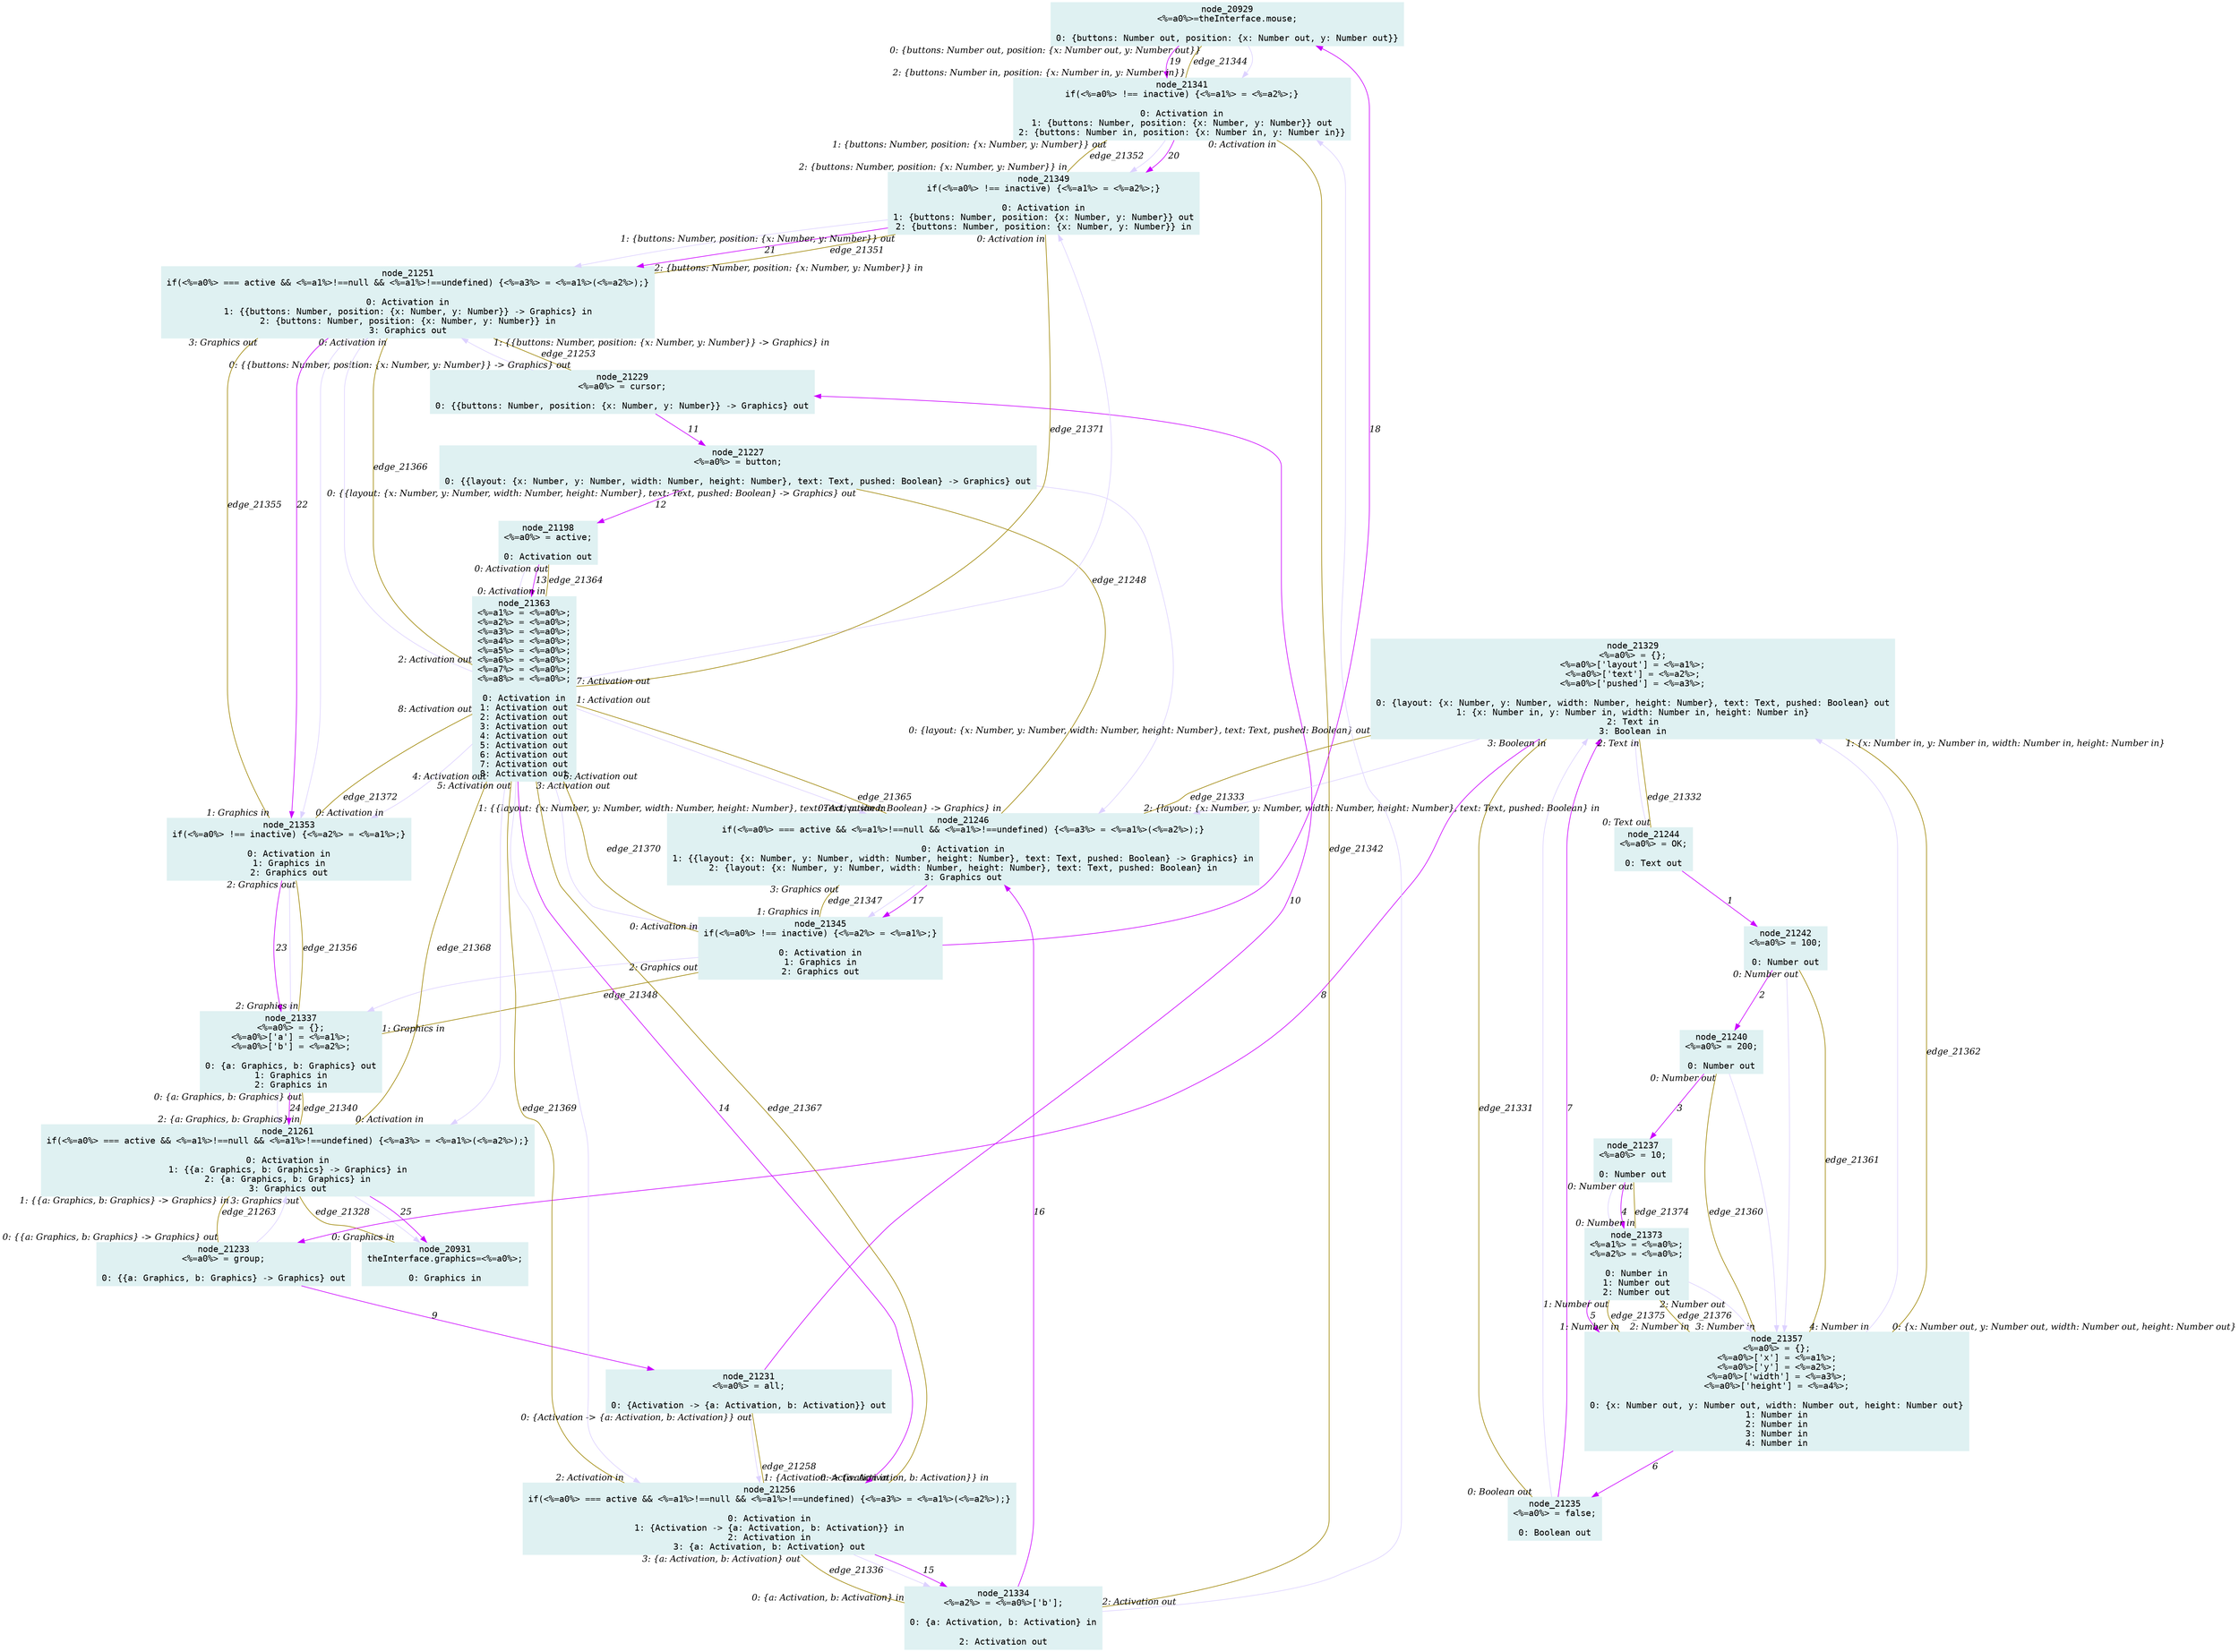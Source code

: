 digraph g{node_20929 [shape="box", style="filled", color="#dff1f2", fontname="Courier", label="node_20929
<%=a0%>=theInterface.mouse;

0: {buttons: Number out, position: {x: Number out, y: Number out}}" ]
node_20931 [shape="box", style="filled", color="#dff1f2", fontname="Courier", label="node_20931
theInterface.graphics=<%=a0%>;

0: Graphics in" ]
node_21198 [shape="box", style="filled", color="#dff1f2", fontname="Courier", label="node_21198
<%=a0%> = active;

0: Activation out" ]
node_21227 [shape="box", style="filled", color="#dff1f2", fontname="Courier", label="node_21227
<%=a0%> = button;

0: {{layout: {x: Number, y: Number, width: Number, height: Number}, text: Text, pushed: Boolean} -> Graphics} out" ]
node_21229 [shape="box", style="filled", color="#dff1f2", fontname="Courier", label="node_21229
<%=a0%> = cursor;

0: {{buttons: Number, position: {x: Number, y: Number}} -> Graphics} out" ]
node_21231 [shape="box", style="filled", color="#dff1f2", fontname="Courier", label="node_21231
<%=a0%> = all;

0: {Activation -> {a: Activation, b: Activation}} out" ]
node_21233 [shape="box", style="filled", color="#dff1f2", fontname="Courier", label="node_21233
<%=a0%> = group;

0: {{a: Graphics, b: Graphics} -> Graphics} out" ]
node_21235 [shape="box", style="filled", color="#dff1f2", fontname="Courier", label="node_21235
<%=a0%> = false;

0: Boolean out" ]
node_21237 [shape="box", style="filled", color="#dff1f2", fontname="Courier", label="node_21237
<%=a0%> = 10;

0: Number out" ]
node_21240 [shape="box", style="filled", color="#dff1f2", fontname="Courier", label="node_21240
<%=a0%> = 200;

0: Number out" ]
node_21242 [shape="box", style="filled", color="#dff1f2", fontname="Courier", label="node_21242
<%=a0%> = 100;

0: Number out" ]
node_21244 [shape="box", style="filled", color="#dff1f2", fontname="Courier", label="node_21244
<%=a0%> = OK;

0: Text out" ]
node_21246 [shape="box", style="filled", color="#dff1f2", fontname="Courier", label="node_21246
if(<%=a0%> === active && <%=a1%>!==null && <%=a1%>!==undefined) {<%=a3%> = <%=a1%>(<%=a2%>);}

0: Activation in
1: {{layout: {x: Number, y: Number, width: Number, height: Number}, text: Text, pushed: Boolean} -> Graphics} in
2: {layout: {x: Number, y: Number, width: Number, height: Number}, text: Text, pushed: Boolean} in
3: Graphics out" ]
node_21251 [shape="box", style="filled", color="#dff1f2", fontname="Courier", label="node_21251
if(<%=a0%> === active && <%=a1%>!==null && <%=a1%>!==undefined) {<%=a3%> = <%=a1%>(<%=a2%>);}

0: Activation in
1: {{buttons: Number, position: {x: Number, y: Number}} -> Graphics} in
2: {buttons: Number, position: {x: Number, y: Number}} in
3: Graphics out" ]
node_21256 [shape="box", style="filled", color="#dff1f2", fontname="Courier", label="node_21256
if(<%=a0%> === active && <%=a1%>!==null && <%=a1%>!==undefined) {<%=a3%> = <%=a1%>(<%=a2%>);}

0: Activation in
1: {Activation -> {a: Activation, b: Activation}} in
2: Activation in
3: {a: Activation, b: Activation} out" ]
node_21261 [shape="box", style="filled", color="#dff1f2", fontname="Courier", label="node_21261
if(<%=a0%> === active && <%=a1%>!==null && <%=a1%>!==undefined) {<%=a3%> = <%=a1%>(<%=a2%>);}

0: Activation in
1: {{a: Graphics, b: Graphics} -> Graphics} in
2: {a: Graphics, b: Graphics} in
3: Graphics out" ]
node_21329 [shape="box", style="filled", color="#dff1f2", fontname="Courier", label="node_21329
<%=a0%> = {};
<%=a0%>['layout'] = <%=a1%>;
<%=a0%>['text'] = <%=a2%>;
<%=a0%>['pushed'] = <%=a3%>;

0: {layout: {x: Number, y: Number, width: Number, height: Number}, text: Text, pushed: Boolean} out
1: {x: Number in, y: Number in, width: Number in, height: Number in}
2: Text in
3: Boolean in" ]
node_21334 [shape="box", style="filled", color="#dff1f2", fontname="Courier", label="node_21334
<%=a2%> = <%=a0%>['b'];

0: {a: Activation, b: Activation} in

2: Activation out" ]
node_21337 [shape="box", style="filled", color="#dff1f2", fontname="Courier", label="node_21337
<%=a0%> = {};
<%=a0%>['a'] = <%=a1%>;
<%=a0%>['b'] = <%=a2%>;

0: {a: Graphics, b: Graphics} out
1: Graphics in
2: Graphics in" ]
node_21341 [shape="box", style="filled", color="#dff1f2", fontname="Courier", label="node_21341
if(<%=a0%> !== inactive) {<%=a1%> = <%=a2%>;}

0: Activation in
1: {buttons: Number, position: {x: Number, y: Number}} out
2: {buttons: Number in, position: {x: Number in, y: Number in}}" ]
node_21345 [shape="box", style="filled", color="#dff1f2", fontname="Courier", label="node_21345
if(<%=a0%> !== inactive) {<%=a2%> = <%=a1%>;}

0: Activation in
1: Graphics in
2: Graphics out" ]
node_21349 [shape="box", style="filled", color="#dff1f2", fontname="Courier", label="node_21349
if(<%=a0%> !== inactive) {<%=a1%> = <%=a2%>;}

0: Activation in
1: {buttons: Number, position: {x: Number, y: Number}} out
2: {buttons: Number, position: {x: Number, y: Number}} in" ]
node_21353 [shape="box", style="filled", color="#dff1f2", fontname="Courier", label="node_21353
if(<%=a0%> !== inactive) {<%=a2%> = <%=a1%>;}

0: Activation in
1: Graphics in
2: Graphics out" ]
node_21357 [shape="box", style="filled", color="#dff1f2", fontname="Courier", label="node_21357
<%=a0%> = {};
<%=a0%>['x'] = <%=a1%>;
<%=a0%>['y'] = <%=a2%>;
<%=a0%>['width'] = <%=a3%>;
<%=a0%>['height'] = <%=a4%>;

0: {x: Number out, y: Number out, width: Number out, height: Number out}
1: Number in
2: Number in
3: Number in
4: Number in" ]
node_21363 [shape="box", style="filled", color="#dff1f2", fontname="Courier", label="node_21363
<%=a1%> = <%=a0%>;
<%=a2%> = <%=a0%>;
<%=a3%> = <%=a0%>;
<%=a4%> = <%=a0%>;
<%=a5%> = <%=a0%>;
<%=a6%> = <%=a0%>;
<%=a7%> = <%=a0%>;
<%=a8%> = <%=a0%>;

0: Activation in
1: Activation out
2: Activation out
3: Activation out
4: Activation out
5: Activation out
6: Activation out
7: Activation out
8: Activation out" ]
node_21373 [shape="box", style="filled", color="#dff1f2", fontname="Courier", label="node_21373
<%=a1%> = <%=a0%>;
<%=a2%> = <%=a0%>;

0: Number in
1: Number out
2: Number out" ]
node_21261 -> node_20931 [dir=forward, arrowHead=normal, fontname="Times-Italic", arrowsize=1, color="#ddd2ff", label="",  headlabel="", taillabel="" ]
node_21337 -> node_21261 [dir=forward, arrowHead=normal, fontname="Times-Italic", arrowsize=1, color="#ddd2ff", label="",  headlabel="", taillabel="" ]
node_21353 -> node_21337 [dir=forward, arrowHead=normal, fontname="Times-Italic", arrowsize=1, color="#ddd2ff", label="",  headlabel="", taillabel="" ]
node_21251 -> node_21353 [dir=forward, arrowHead=normal, fontname="Times-Italic", arrowsize=1, color="#ddd2ff", label="",  headlabel="", taillabel="" ]
node_21349 -> node_21251 [dir=forward, arrowHead=normal, fontname="Times-Italic", arrowsize=1, color="#ddd2ff", label="",  headlabel="", taillabel="" ]
node_21341 -> node_21349 [dir=forward, arrowHead=normal, fontname="Times-Italic", arrowsize=1, color="#ddd2ff", label="",  headlabel="", taillabel="" ]
node_20929 -> node_21341 [dir=forward, arrowHead=normal, fontname="Times-Italic", arrowsize=1, color="#ddd2ff", label="",  headlabel="", taillabel="" ]
node_21345 -> node_21337 [dir=forward, arrowHead=normal, fontname="Times-Italic", arrowsize=1, color="#ddd2ff", label="",  headlabel="", taillabel="" ]
node_21246 -> node_21345 [dir=forward, arrowHead=normal, fontname="Times-Italic", arrowsize=1, color="#ddd2ff", label="",  headlabel="", taillabel="" ]
node_21334 -> node_21341 [dir=forward, arrowHead=normal, fontname="Times-Italic", arrowsize=1, color="#ddd2ff", label="",  headlabel="", taillabel="" ]
node_21256 -> node_21334 [dir=forward, arrowHead=normal, fontname="Times-Italic", arrowsize=1, color="#ddd2ff", label="",  headlabel="", taillabel="" ]
node_21363 -> node_21246 [dir=forward, arrowHead=normal, fontname="Times-Italic", arrowsize=1, color="#ddd2ff", label="",  headlabel="", taillabel="" ]
node_21363 -> node_21251 [dir=forward, arrowHead=normal, fontname="Times-Italic", arrowsize=1, color="#ddd2ff", label="",  headlabel="", taillabel="" ]
node_21363 -> node_21256 [dir=forward, arrowHead=normal, fontname="Times-Italic", arrowsize=1, color="#ddd2ff", label="",  headlabel="", taillabel="" ]
node_21363 -> node_21261 [dir=forward, arrowHead=normal, fontname="Times-Italic", arrowsize=1, color="#ddd2ff", label="",  headlabel="", taillabel="" ]
node_21363 -> node_21345 [dir=forward, arrowHead=normal, fontname="Times-Italic", arrowsize=1, color="#ddd2ff", label="",  headlabel="", taillabel="" ]
node_21363 -> node_21349 [dir=forward, arrowHead=normal, fontname="Times-Italic", arrowsize=1, color="#ddd2ff", label="",  headlabel="", taillabel="" ]
node_21363 -> node_21353 [dir=forward, arrowHead=normal, fontname="Times-Italic", arrowsize=1, color="#ddd2ff", label="",  headlabel="", taillabel="" ]
node_21198 -> node_21363 [dir=forward, arrowHead=normal, fontname="Times-Italic", arrowsize=1, color="#ddd2ff", label="",  headlabel="", taillabel="" ]
node_21227 -> node_21246 [dir=forward, arrowHead=normal, fontname="Times-Italic", arrowsize=1, color="#ddd2ff", label="",  headlabel="", taillabel="" ]
node_21229 -> node_21251 [dir=forward, arrowHead=normal, fontname="Times-Italic", arrowsize=1, color="#ddd2ff", label="",  headlabel="", taillabel="" ]
node_21231 -> node_21256 [dir=forward, arrowHead=normal, fontname="Times-Italic", arrowsize=1, color="#ddd2ff", label="",  headlabel="", taillabel="" ]
node_21233 -> node_21261 [dir=forward, arrowHead=normal, fontname="Times-Italic", arrowsize=1, color="#ddd2ff", label="",  headlabel="", taillabel="" ]
node_21329 -> node_21246 [dir=forward, arrowHead=normal, fontname="Times-Italic", arrowsize=1, color="#ddd2ff", label="",  headlabel="", taillabel="" ]
node_21235 -> node_21329 [dir=forward, arrowHead=normal, fontname="Times-Italic", arrowsize=1, color="#ddd2ff", label="",  headlabel="", taillabel="" ]
node_21357 -> node_21329 [dir=forward, arrowHead=normal, fontname="Times-Italic", arrowsize=1, color="#ddd2ff", label="",  headlabel="", taillabel="" ]
node_21373 -> node_21357 [dir=forward, arrowHead=normal, fontname="Times-Italic", arrowsize=1, color="#ddd2ff", label="",  headlabel="", taillabel="" ]
node_21237 -> node_21373 [dir=forward, arrowHead=normal, fontname="Times-Italic", arrowsize=1, color="#ddd2ff", label="",  headlabel="", taillabel="" ]
node_21240 -> node_21357 [dir=forward, arrowHead=normal, fontname="Times-Italic", arrowsize=1, color="#ddd2ff", label="",  headlabel="", taillabel="" ]
node_21242 -> node_21357 [dir=forward, arrowHead=normal, fontname="Times-Italic", arrowsize=1, color="#ddd2ff", label="",  headlabel="", taillabel="" ]
node_21244 -> node_21329 [dir=forward, arrowHead=normal, fontname="Times-Italic", arrowsize=1, color="#ddd2ff", label="",  headlabel="", taillabel="" ]
node_21244 -> node_21242 [dir=forward, arrowHead=normal, fontname="Times-Italic", arrowsize=1, color="#cc00ff", label="1",  headlabel="", taillabel="" ]
node_21242 -> node_21240 [dir=forward, arrowHead=normal, fontname="Times-Italic", arrowsize=1, color="#cc00ff", label="2",  headlabel="", taillabel="" ]
node_21240 -> node_21237 [dir=forward, arrowHead=normal, fontname="Times-Italic", arrowsize=1, color="#cc00ff", label="3",  headlabel="", taillabel="" ]
node_21237 -> node_21373 [dir=forward, arrowHead=normal, fontname="Times-Italic", arrowsize=1, color="#cc00ff", label="4",  headlabel="", taillabel="" ]
node_21373 -> node_21357 [dir=forward, arrowHead=normal, fontname="Times-Italic", arrowsize=1, color="#cc00ff", label="5",  headlabel="", taillabel="" ]
node_21357 -> node_21235 [dir=forward, arrowHead=normal, fontname="Times-Italic", arrowsize=1, color="#cc00ff", label="6",  headlabel="", taillabel="" ]
node_21235 -> node_21329 [dir=forward, arrowHead=normal, fontname="Times-Italic", arrowsize=1, color="#cc00ff", label="7",  headlabel="", taillabel="" ]
node_21329 -> node_21233 [dir=forward, arrowHead=normal, fontname="Times-Italic", arrowsize=1, color="#cc00ff", label="8",  headlabel="", taillabel="" ]
node_21233 -> node_21231 [dir=forward, arrowHead=normal, fontname="Times-Italic", arrowsize=1, color="#cc00ff", label="9",  headlabel="", taillabel="" ]
node_21231 -> node_21229 [dir=forward, arrowHead=normal, fontname="Times-Italic", arrowsize=1, color="#cc00ff", label="10",  headlabel="", taillabel="" ]
node_21229 -> node_21227 [dir=forward, arrowHead=normal, fontname="Times-Italic", arrowsize=1, color="#cc00ff", label="11",  headlabel="", taillabel="" ]
node_21227 -> node_21198 [dir=forward, arrowHead=normal, fontname="Times-Italic", arrowsize=1, color="#cc00ff", label="12",  headlabel="", taillabel="" ]
node_21198 -> node_21363 [dir=forward, arrowHead=normal, fontname="Times-Italic", arrowsize=1, color="#cc00ff", label="13",  headlabel="", taillabel="" ]
node_21363 -> node_21256 [dir=forward, arrowHead=normal, fontname="Times-Italic", arrowsize=1, color="#cc00ff", label="14",  headlabel="", taillabel="" ]
node_21256 -> node_21334 [dir=forward, arrowHead=normal, fontname="Times-Italic", arrowsize=1, color="#cc00ff", label="15",  headlabel="", taillabel="" ]
node_21334 -> node_21246 [dir=forward, arrowHead=normal, fontname="Times-Italic", arrowsize=1, color="#cc00ff", label="16",  headlabel="", taillabel="" ]
node_21246 -> node_21345 [dir=forward, arrowHead=normal, fontname="Times-Italic", arrowsize=1, color="#cc00ff", label="17",  headlabel="", taillabel="" ]
node_21345 -> node_20929 [dir=forward, arrowHead=normal, fontname="Times-Italic", arrowsize=1, color="#cc00ff", label="18",  headlabel="", taillabel="" ]
node_20929 -> node_21341 [dir=forward, arrowHead=normal, fontname="Times-Italic", arrowsize=1, color="#cc00ff", label="19",  headlabel="", taillabel="" ]
node_21341 -> node_21349 [dir=forward, arrowHead=normal, fontname="Times-Italic", arrowsize=1, color="#cc00ff", label="20",  headlabel="", taillabel="" ]
node_21349 -> node_21251 [dir=forward, arrowHead=normal, fontname="Times-Italic", arrowsize=1, color="#cc00ff", label="21",  headlabel="", taillabel="" ]
node_21251 -> node_21353 [dir=forward, arrowHead=normal, fontname="Times-Italic", arrowsize=1, color="#cc00ff", label="22",  headlabel="", taillabel="" ]
node_21353 -> node_21337 [dir=forward, arrowHead=normal, fontname="Times-Italic", arrowsize=1, color="#cc00ff", label="23",  headlabel="", taillabel="" ]
node_21337 -> node_21261 [dir=forward, arrowHead=normal, fontname="Times-Italic", arrowsize=1, color="#cc00ff", label="24",  headlabel="", taillabel="" ]
node_21261 -> node_20931 [dir=forward, arrowHead=normal, fontname="Times-Italic", arrowsize=1, color="#cc00ff", label="25",  headlabel="", taillabel="" ]
node_21246 -> node_21227 [dir=none, arrowHead=none, fontname="Times-Italic", arrowsize=1, color="#9d8400", label="edge_21248",  headlabel="0: {{layout: {x: Number, y: Number, width: Number, height: Number}, text: Text, pushed: Boolean} -> Graphics} out", taillabel="1: {{layout: {x: Number, y: Number, width: Number, height: Number}, text: Text, pushed: Boolean} -> Graphics} in" ]
node_21251 -> node_21229 [dir=none, arrowHead=none, fontname="Times-Italic", arrowsize=1, color="#9d8400", label="edge_21253",  headlabel="0: {{buttons: Number, position: {x: Number, y: Number}} -> Graphics} out", taillabel="1: {{buttons: Number, position: {x: Number, y: Number}} -> Graphics} in" ]
node_21256 -> node_21231 [dir=none, arrowHead=none, fontname="Times-Italic", arrowsize=1, color="#9d8400", label="edge_21258",  headlabel="0: {Activation -> {a: Activation, b: Activation}} out", taillabel="1: {Activation -> {a: Activation, b: Activation}} in" ]
node_21261 -> node_21233 [dir=none, arrowHead=none, fontname="Times-Italic", arrowsize=1, color="#9d8400", label="edge_21263",  headlabel="0: {{a: Graphics, b: Graphics} -> Graphics} out", taillabel="1: {{a: Graphics, b: Graphics} -> Graphics} in" ]
node_20931 -> node_21261 [dir=none, arrowHead=none, fontname="Times-Italic", arrowsize=1, color="#9d8400", label="edge_21328",  headlabel="3: Graphics out", taillabel="0: Graphics in" ]
node_21329 -> node_21235 [dir=none, arrowHead=none, fontname="Times-Italic", arrowsize=1, color="#9d8400", label="edge_21331",  headlabel="0: Boolean out", taillabel="3: Boolean in" ]
node_21329 -> node_21244 [dir=none, arrowHead=none, fontname="Times-Italic", arrowsize=1, color="#9d8400", label="edge_21332",  headlabel="0: Text out", taillabel="2: Text in" ]
node_21329 -> node_21246 [dir=none, arrowHead=none, fontname="Times-Italic", arrowsize=1, color="#9d8400", label="edge_21333",  headlabel="2: {layout: {x: Number, y: Number, width: Number, height: Number}, text: Text, pushed: Boolean} in", taillabel="0: {layout: {x: Number, y: Number, width: Number, height: Number}, text: Text, pushed: Boolean} out" ]
node_21334 -> node_21256 [dir=none, arrowHead=none, fontname="Times-Italic", arrowsize=1, color="#9d8400", label="edge_21336",  headlabel="3: {a: Activation, b: Activation} out", taillabel="0: {a: Activation, b: Activation} in" ]
node_21337 -> node_21261 [dir=none, arrowHead=none, fontname="Times-Italic", arrowsize=1, color="#9d8400", label="edge_21340",  headlabel="2: {a: Graphics, b: Graphics} in", taillabel="0: {a: Graphics, b: Graphics} out" ]
node_21341 -> node_21334 [dir=none, arrowHead=none, fontname="Times-Italic", arrowsize=1, color="#9d8400", label="edge_21342",  headlabel="2: Activation out", taillabel="0: Activation in" ]
node_21341 -> node_20929 [dir=none, arrowHead=none, fontname="Times-Italic", arrowsize=1, color="#9d8400", label="edge_21344",  headlabel="0: {buttons: Number out, position: {x: Number out, y: Number out}}", taillabel="2: {buttons: Number in, position: {x: Number in, y: Number in}}" ]
node_21345 -> node_21246 [dir=none, arrowHead=none, fontname="Times-Italic", arrowsize=1, color="#9d8400", label="edge_21347",  headlabel="3: Graphics out", taillabel="1: Graphics in" ]
node_21345 -> node_21337 [dir=none, arrowHead=none, fontname="Times-Italic", arrowsize=1, color="#9d8400", label="edge_21348",  headlabel="1: Graphics in", taillabel="2: Graphics out" ]
node_21349 -> node_21251 [dir=none, arrowHead=none, fontname="Times-Italic", arrowsize=1, color="#9d8400", label="edge_21351",  headlabel="2: {buttons: Number, position: {x: Number, y: Number}} in", taillabel="1: {buttons: Number, position: {x: Number, y: Number}} out" ]
node_21349 -> node_21341 [dir=none, arrowHead=none, fontname="Times-Italic", arrowsize=1, color="#9d8400", label="edge_21352",  headlabel="1: {buttons: Number, position: {x: Number, y: Number}} out", taillabel="2: {buttons: Number, position: {x: Number, y: Number}} in" ]
node_21353 -> node_21251 [dir=none, arrowHead=none, fontname="Times-Italic", arrowsize=1, color="#9d8400", label="edge_21355",  headlabel="3: Graphics out", taillabel="1: Graphics in" ]
node_21353 -> node_21337 [dir=none, arrowHead=none, fontname="Times-Italic", arrowsize=1, color="#9d8400", label="edge_21356",  headlabel="2: Graphics in", taillabel="2: Graphics out" ]
node_21357 -> node_21240 [dir=none, arrowHead=none, fontname="Times-Italic", arrowsize=1, color="#9d8400", label="edge_21360",  headlabel="0: Number out", taillabel="3: Number in" ]
node_21357 -> node_21242 [dir=none, arrowHead=none, fontname="Times-Italic", arrowsize=1, color="#9d8400", label="edge_21361",  headlabel="0: Number out", taillabel="4: Number in" ]
node_21357 -> node_21329 [dir=none, arrowHead=none, fontname="Times-Italic", arrowsize=1, color="#9d8400", label="edge_21362",  headlabel="1: {x: Number in, y: Number in, width: Number in, height: Number in}", taillabel="0: {x: Number out, y: Number out, width: Number out, height: Number out}" ]
node_21198 -> node_21363 [dir=none, arrowHead=none, fontname="Times-Italic", arrowsize=1, color="#9d8400", label="edge_21364",  headlabel="0: Activation in", taillabel="0: Activation out" ]
node_21363 -> node_21246 [dir=none, arrowHead=none, fontname="Times-Italic", arrowsize=1, color="#9d8400", label="edge_21365",  headlabel="0: Activation in", taillabel="1: Activation out" ]
node_21363 -> node_21251 [dir=none, arrowHead=none, fontname="Times-Italic", arrowsize=1, color="#9d8400", label="edge_21366",  headlabel="0: Activation in", taillabel="2: Activation out" ]
node_21363 -> node_21256 [dir=none, arrowHead=none, fontname="Times-Italic", arrowsize=1, color="#9d8400", label="edge_21367",  headlabel="0: Activation in", taillabel="3: Activation out" ]
node_21363 -> node_21261 [dir=none, arrowHead=none, fontname="Times-Italic", arrowsize=1, color="#9d8400", label="edge_21368",  headlabel="0: Activation in", taillabel="4: Activation out" ]
node_21363 -> node_21256 [dir=none, arrowHead=none, fontname="Times-Italic", arrowsize=1, color="#9d8400", label="edge_21369",  headlabel="2: Activation in", taillabel="5: Activation out" ]
node_21363 -> node_21345 [dir=none, arrowHead=none, fontname="Times-Italic", arrowsize=1, color="#9d8400", label="edge_21370",  headlabel="0: Activation in", taillabel="6: Activation out" ]
node_21363 -> node_21349 [dir=none, arrowHead=none, fontname="Times-Italic", arrowsize=1, color="#9d8400", label="edge_21371",  headlabel="0: Activation in", taillabel="7: Activation out" ]
node_21363 -> node_21353 [dir=none, arrowHead=none, fontname="Times-Italic", arrowsize=1, color="#9d8400", label="edge_21372",  headlabel="0: Activation in", taillabel="8: Activation out" ]
node_21237 -> node_21373 [dir=none, arrowHead=none, fontname="Times-Italic", arrowsize=1, color="#9d8400", label="edge_21374",  headlabel="0: Number in", taillabel="0: Number out" ]
node_21373 -> node_21357 [dir=none, arrowHead=none, fontname="Times-Italic", arrowsize=1, color="#9d8400", label="edge_21375",  headlabel="1: Number in", taillabel="1: Number out" ]
node_21373 -> node_21357 [dir=none, arrowHead=none, fontname="Times-Italic", arrowsize=1, color="#9d8400", label="edge_21376",  headlabel="2: Number in", taillabel="2: Number out" ]
}